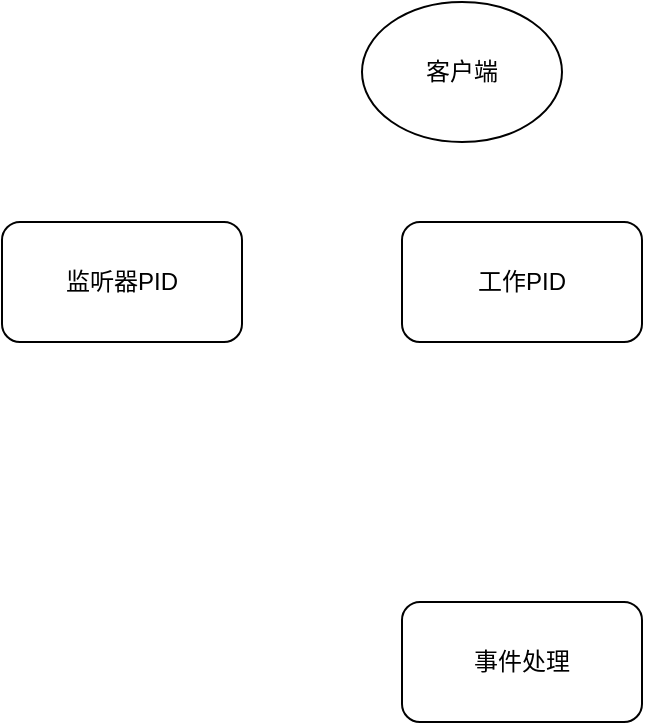 <mxfile version="13.6.2" type="device"><diagram id="Jt_htaEO9KI9yZNn-eKG" name="第 1 页"><mxGraphModel dx="1086" dy="806" grid="1" gridSize="10" guides="1" tooltips="1" connect="1" arrows="1" fold="1" page="1" pageScale="1" pageWidth="1169" pageHeight="827" math="0" shadow="0"><root><mxCell id="0"/><mxCell id="1" parent="0"/><mxCell id="AvzJEAuqlPyuCARMthFb-1" value="客户端" style="ellipse;whiteSpace=wrap;html=1;" vertex="1" parent="1"><mxGeometry x="440" y="130" width="100" height="70" as="geometry"/></mxCell><mxCell id="AvzJEAuqlPyuCARMthFb-2" value="监听器PID" style="rounded=1;whiteSpace=wrap;html=1;" vertex="1" parent="1"><mxGeometry x="260" y="240" width="120" height="60" as="geometry"/></mxCell><mxCell id="AvzJEAuqlPyuCARMthFb-3" value="事件处理" style="rounded=1;whiteSpace=wrap;html=1;" vertex="1" parent="1"><mxGeometry x="460" y="430" width="120" height="60" as="geometry"/></mxCell><mxCell id="AvzJEAuqlPyuCARMthFb-4" value="工作PID" style="rounded=1;whiteSpace=wrap;html=1;" vertex="1" parent="1"><mxGeometry x="460" y="240" width="120" height="60" as="geometry"/></mxCell></root></mxGraphModel></diagram></mxfile>